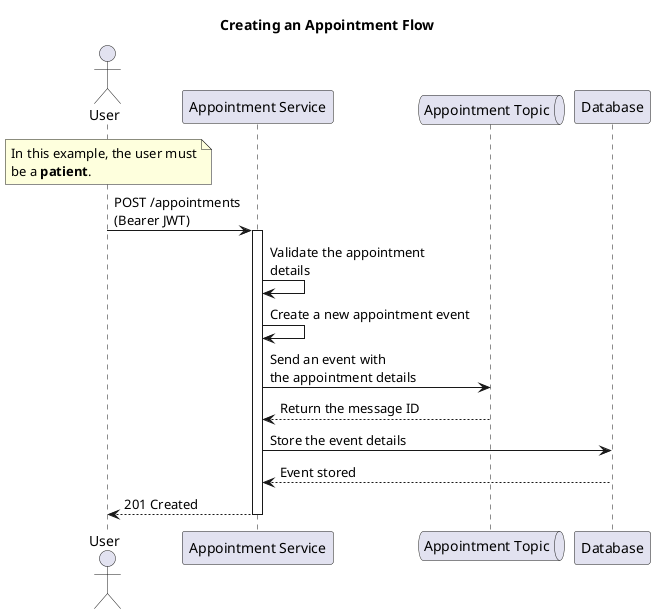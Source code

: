 @startuml create_appointment

title Creating an Appointment Flow

actor "User" as user
participant "Appointment Service" as appointment_service
queue "Appointment Topic" as topic
participant "Database" as database

note over user
In this example, the user must
be a **patient**.
end note

user -> appointment_service: POST /appointments\n(Bearer JWT)

activate appointment_service
appointment_service -> appointment_service: Validate the appointment\ndetails
appointment_service -> appointment_service: Create a new appointment event
appointment_service -> topic: Send an event with\nthe appointment details
topic --> appointment_service: Return the message ID
appointment_service -> database: Store the event details
database --> appointment_service: Event stored
appointment_service --> user: 201 Created
deactivate appointment_service

@enduml